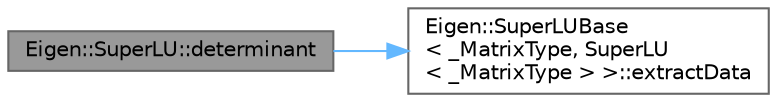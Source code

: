 digraph "Eigen::SuperLU::determinant"
{
 // LATEX_PDF_SIZE
  bgcolor="transparent";
  edge [fontname=Helvetica,fontsize=10,labelfontname=Helvetica,labelfontsize=10];
  node [fontname=Helvetica,fontsize=10,shape=box,height=0.2,width=0.4];
  rankdir="LR";
  Node1 [id="Node000001",label="Eigen::SuperLU::determinant",height=0.2,width=0.4,color="gray40", fillcolor="grey60", style="filled", fontcolor="black",tooltip=" "];
  Node1 -> Node2 [id="edge2_Node000001_Node000002",color="steelblue1",style="solid",tooltip=" "];
  Node2 [id="Node000002",label="Eigen::SuperLUBase\l\< _MatrixType, SuperLU\l\< _MatrixType \> \>::extractData",height=0.2,width=0.4,color="grey40", fillcolor="white", style="filled",URL="$class_eigen_1_1_super_l_u_base.html#a0a163728356b4dcca91e4ed7124e6f8e",tooltip=" "];
}
